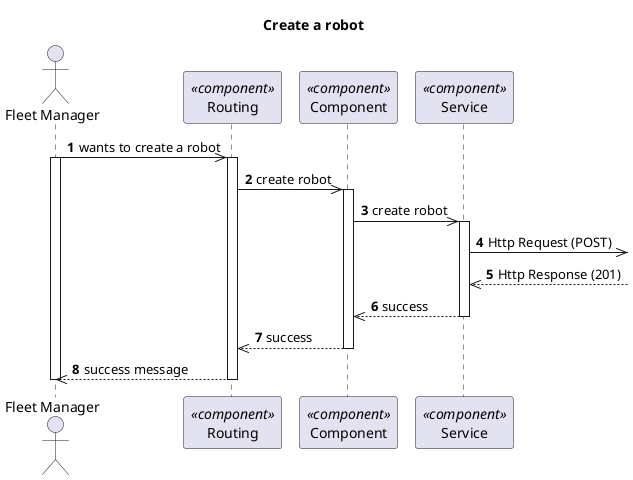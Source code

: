 @startuml Process View - Level 3 - Create a robot

autonumber
skinparam packageStyle rect

title Create a robot

actor "Fleet Manager" as FM
participant "Routing" as routing <<component>>
participant "Component" as comp <<component>>
participant "Service" as service <<component>>

FM->> routing : wants to create a robot
activate FM
activate routing
routing ->> comp : create robot

activate comp
comp ->> service : create robot

activate service
service ->> : Http Request (POST)
service <<-- : Http Response (201)

service -->> comp : success
deactivate service

comp -->> routing : success
deactivate comp

FM<<-- routing : success message
deactivate routing
deactivate FM

@enduml